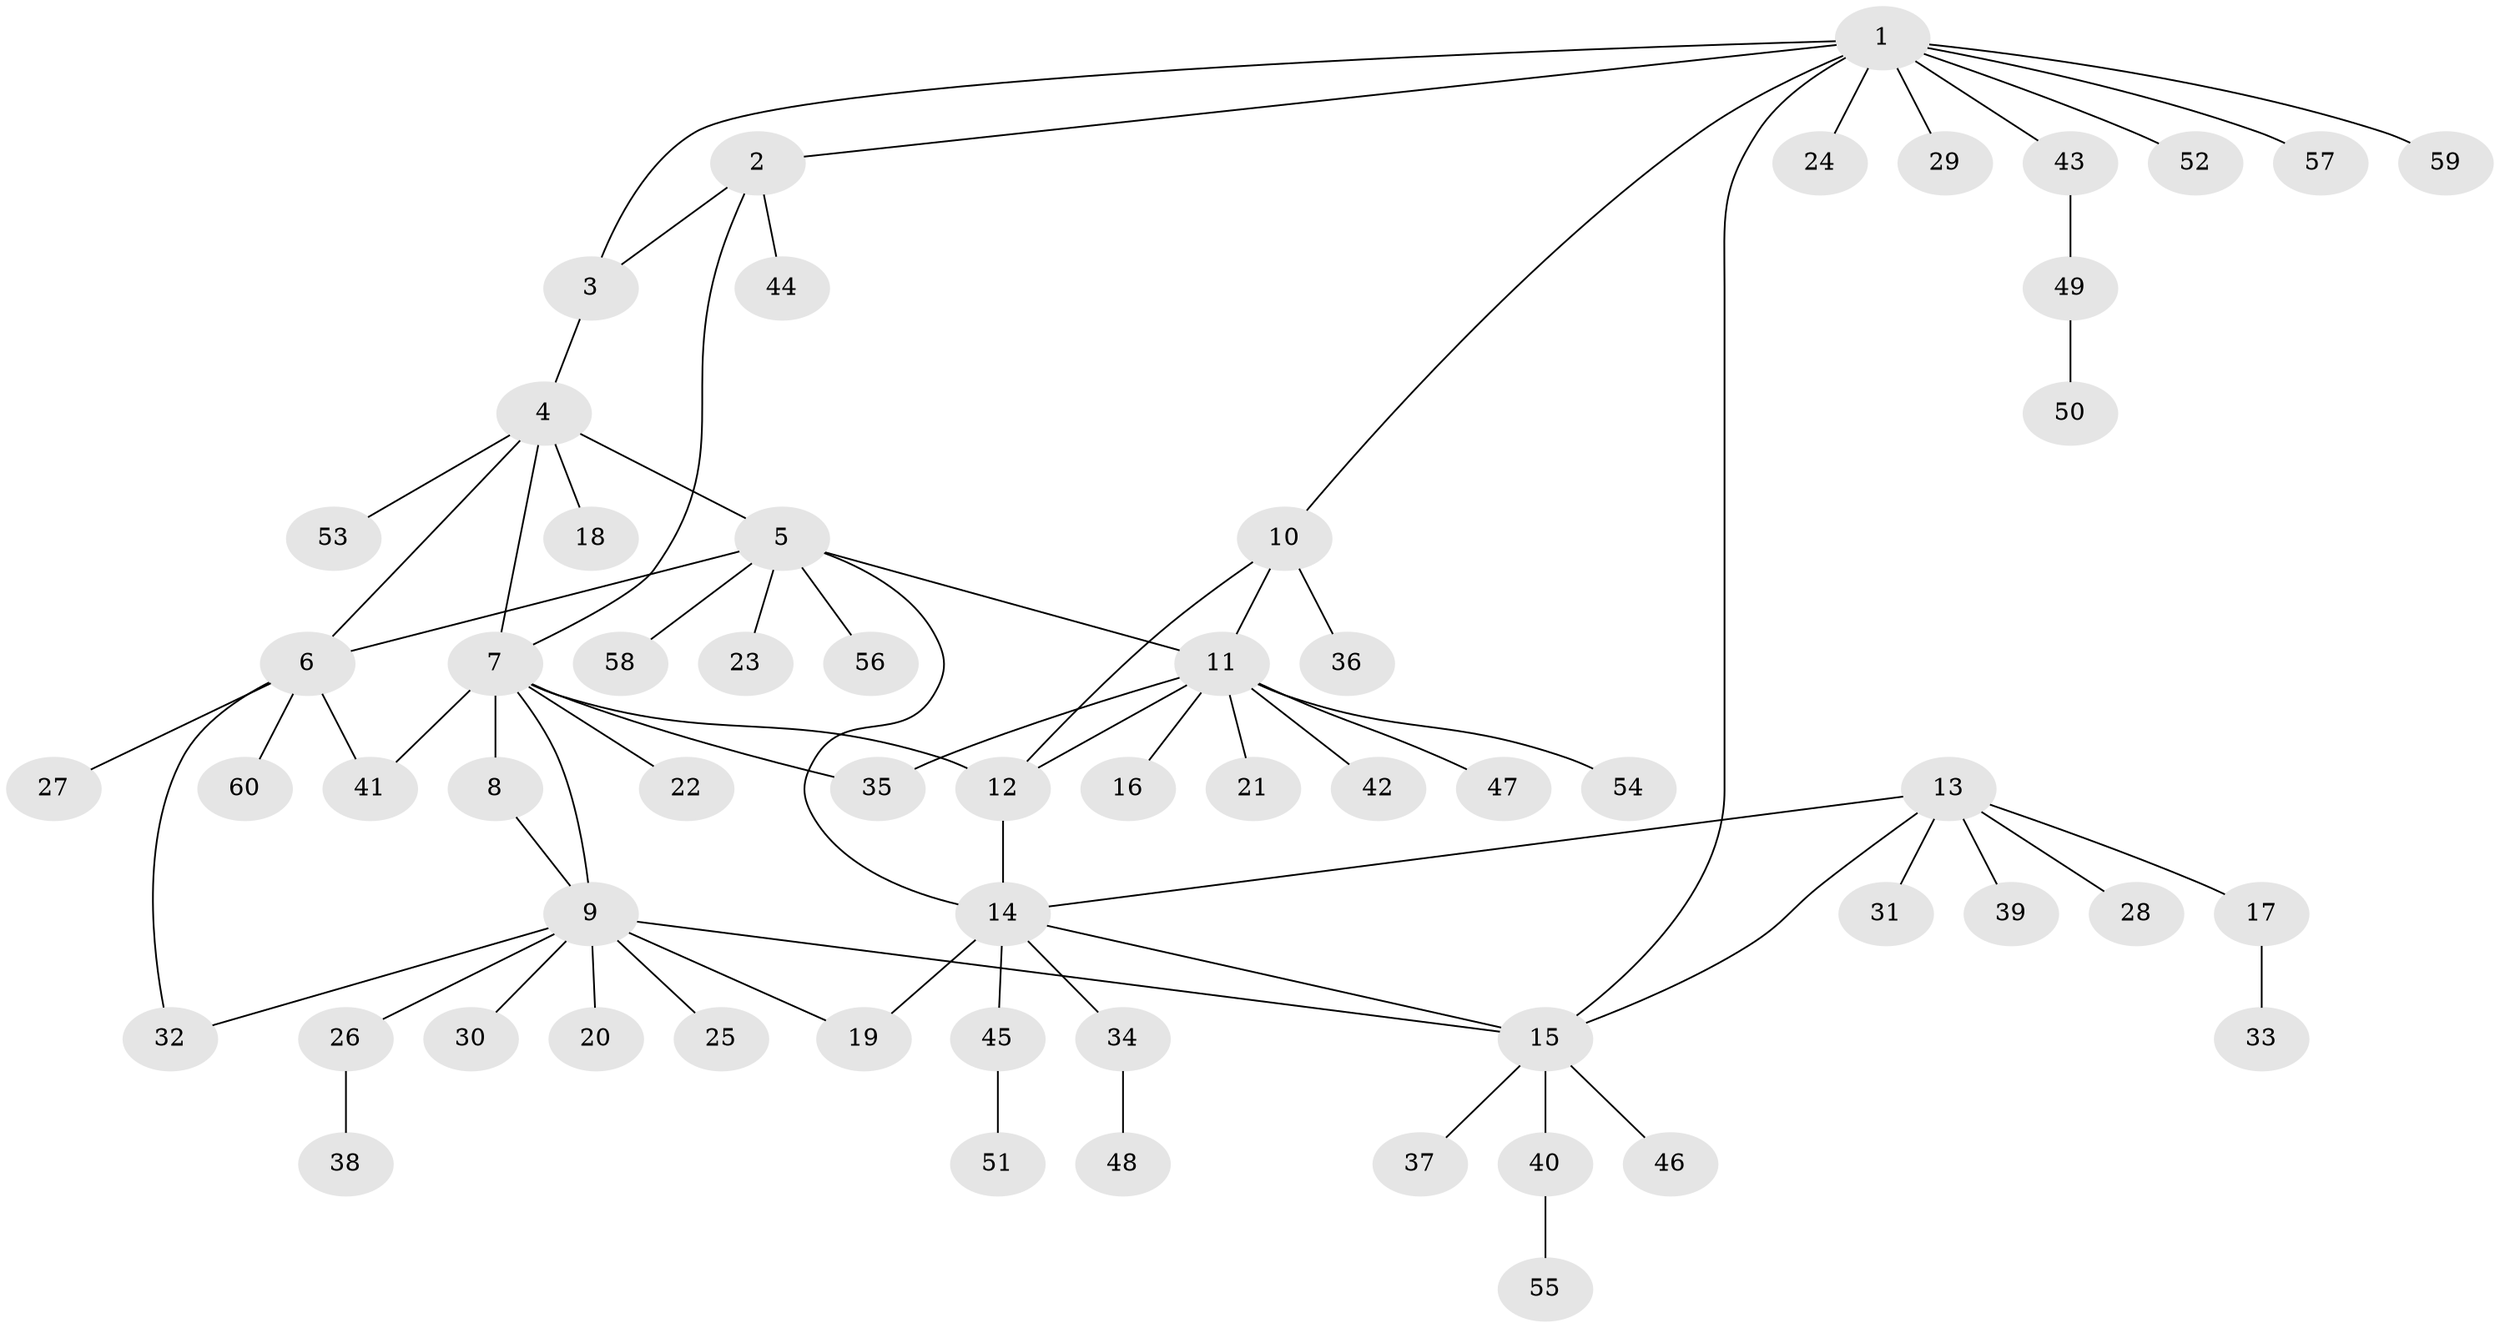 // Generated by graph-tools (version 1.1) at 2025/15/03/09/25 04:15:57]
// undirected, 60 vertices, 74 edges
graph export_dot {
graph [start="1"]
  node [color=gray90,style=filled];
  1;
  2;
  3;
  4;
  5;
  6;
  7;
  8;
  9;
  10;
  11;
  12;
  13;
  14;
  15;
  16;
  17;
  18;
  19;
  20;
  21;
  22;
  23;
  24;
  25;
  26;
  27;
  28;
  29;
  30;
  31;
  32;
  33;
  34;
  35;
  36;
  37;
  38;
  39;
  40;
  41;
  42;
  43;
  44;
  45;
  46;
  47;
  48;
  49;
  50;
  51;
  52;
  53;
  54;
  55;
  56;
  57;
  58;
  59;
  60;
  1 -- 2;
  1 -- 3;
  1 -- 10;
  1 -- 15;
  1 -- 24;
  1 -- 29;
  1 -- 43;
  1 -- 52;
  1 -- 57;
  1 -- 59;
  2 -- 3;
  2 -- 7;
  2 -- 44;
  3 -- 4;
  4 -- 5;
  4 -- 6;
  4 -- 7;
  4 -- 18;
  4 -- 53;
  5 -- 6;
  5 -- 11;
  5 -- 14;
  5 -- 23;
  5 -- 56;
  5 -- 58;
  6 -- 27;
  6 -- 32;
  6 -- 41;
  6 -- 60;
  7 -- 8;
  7 -- 9;
  7 -- 12;
  7 -- 22;
  7 -- 35;
  7 -- 41;
  8 -- 9;
  9 -- 15;
  9 -- 19;
  9 -- 20;
  9 -- 25;
  9 -- 26;
  9 -- 30;
  9 -- 32;
  10 -- 11;
  10 -- 12;
  10 -- 36;
  11 -- 12;
  11 -- 16;
  11 -- 21;
  11 -- 35;
  11 -- 42;
  11 -- 47;
  11 -- 54;
  12 -- 14;
  13 -- 14;
  13 -- 15;
  13 -- 17;
  13 -- 28;
  13 -- 31;
  13 -- 39;
  14 -- 15;
  14 -- 19;
  14 -- 34;
  14 -- 45;
  15 -- 37;
  15 -- 40;
  15 -- 46;
  17 -- 33;
  26 -- 38;
  34 -- 48;
  40 -- 55;
  43 -- 49;
  45 -- 51;
  49 -- 50;
}
